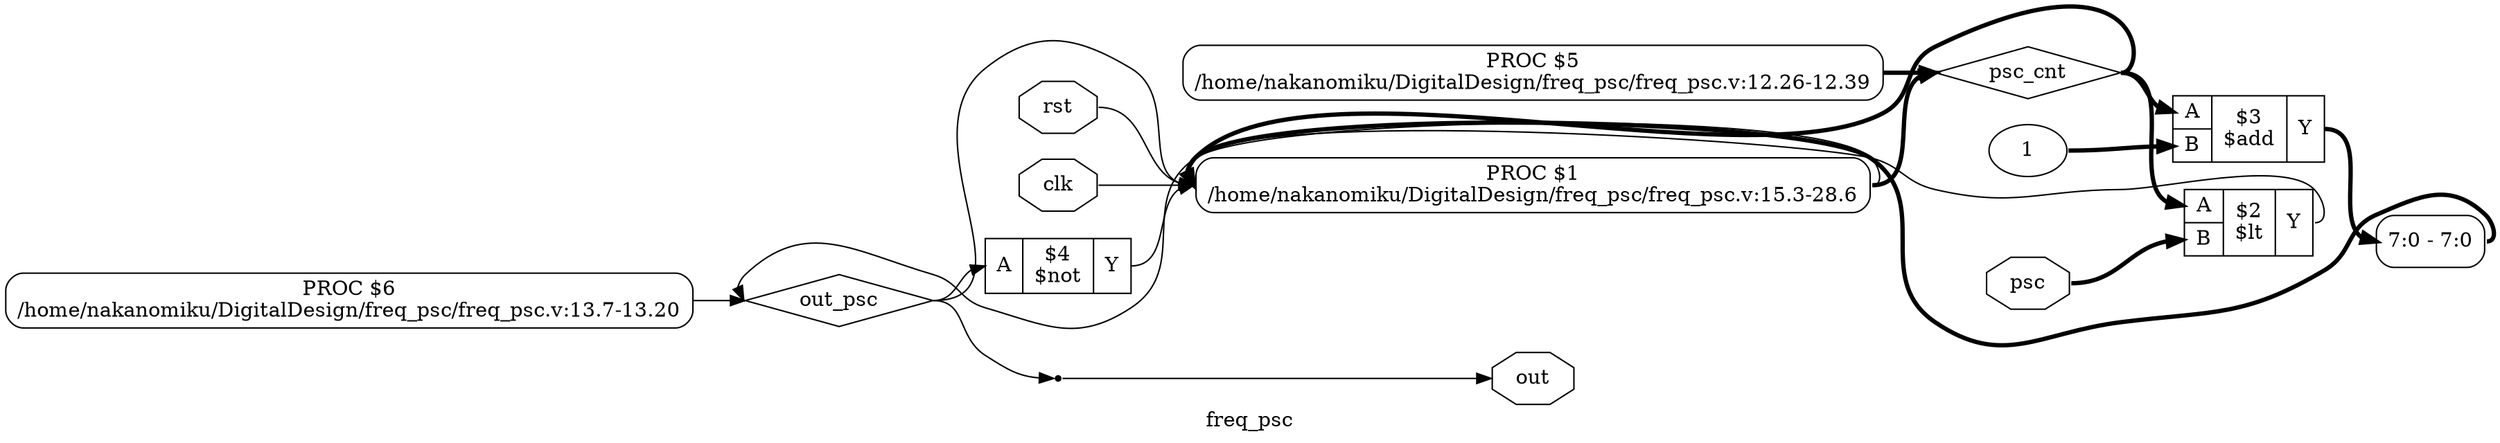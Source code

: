 digraph "freq_psc" {
label="freq_psc";
rankdir="LR";
remincross=true;
n8 [ shape=diamond, label="out_psc", color="black", fontcolor="black"];
n9 [ shape=diamond, label="psc_cnt", color="black", fontcolor="black"];
n10 [ shape=octagon, label="psc", color="black", fontcolor="black"];
n11 [ shape=octagon, label="out", color="black", fontcolor="black"];
n12 [ shape=octagon, label="rst", color="black", fontcolor="black"];
n13 [ shape=octagon, label="clk", color="black", fontcolor="black"];
c16 [ shape=record, label="{{<p14> A}|$4\n$not|{<p15> Y}}",  ];
v0 [ label="1" ];
c18 [ shape=record, label="{{<p14> A|<p17> B}|$3\n$add|{<p15> Y}}",  ];
c19 [ shape=record, label="{{<p14> A|<p17> B}|$2\n$lt|{<p15> Y}}",  ];
p1 [shape=box, style=rounded, label="PROC $6\n/home/nakanomiku/DigitalDesign/freq_psc/freq_psc.v:13.7-13.20", ];
p2 [shape=box, style=rounded, label="PROC $5\n/home/nakanomiku/DigitalDesign/freq_psc/freq_psc.v:12.26-12.39", ];
x4 [ shape=record, style=rounded, label="<s0> 7:0 - 7:0 ", color="black", fontcolor="black" ];
p3 [shape=box, style=rounded, label="PROC $1\n/home/nakanomiku/DigitalDesign/freq_psc/freq_psc.v:15.3-28.6", ];
x5 [shape=point, ];
n10:e -> c19:p17:w [color="black", fontcolor="black", style="setlinewidth(3)", label=""];
x5:e -> n11:w [color="black", fontcolor="black", label=""];
n12:e -> p3:w [color="black", fontcolor="black", label=""];
n13:e -> p3:w [color="black", fontcolor="black", label=""];
c16:p15:e -> p3:w [color="black", fontcolor="black", label=""];
c18:p15:e -> x4:s0:w [color="black", fontcolor="black", style="setlinewidth(3)", label=""];
c19:p15:e -> p3:w [color="black", fontcolor="black", label=""];
p1:e -> n8:w [color="black", fontcolor="black", label=""];
p3:e -> n8:w [color="black", fontcolor="black", label=""];
n8:e -> c16:p14:w [color="black", fontcolor="black", label=""];
n8:e -> p3:w [color="black", fontcolor="black", label=""];
n8:e -> x5:w [color="black", fontcolor="black", label=""];
p2:e -> n9:w [color="black", fontcolor="black", style="setlinewidth(3)", label=""];
p3:e -> n9:w [color="black", fontcolor="black", style="setlinewidth(3)", label=""];
n9:e -> c18:p14:w [color="black", fontcolor="black", style="setlinewidth(3)", label=""];
n9:e -> c19:p14:w [color="black", fontcolor="black", style="setlinewidth(3)", label=""];
n9:e -> p3:w [color="black", fontcolor="black", style="setlinewidth(3)", label=""];
v0:e -> c18:p17:w [color="black", fontcolor="black", style="setlinewidth(3)", label=""];
x4:e -> p3:w [color="black", fontcolor="black", style="setlinewidth(3)", label=""];
}
